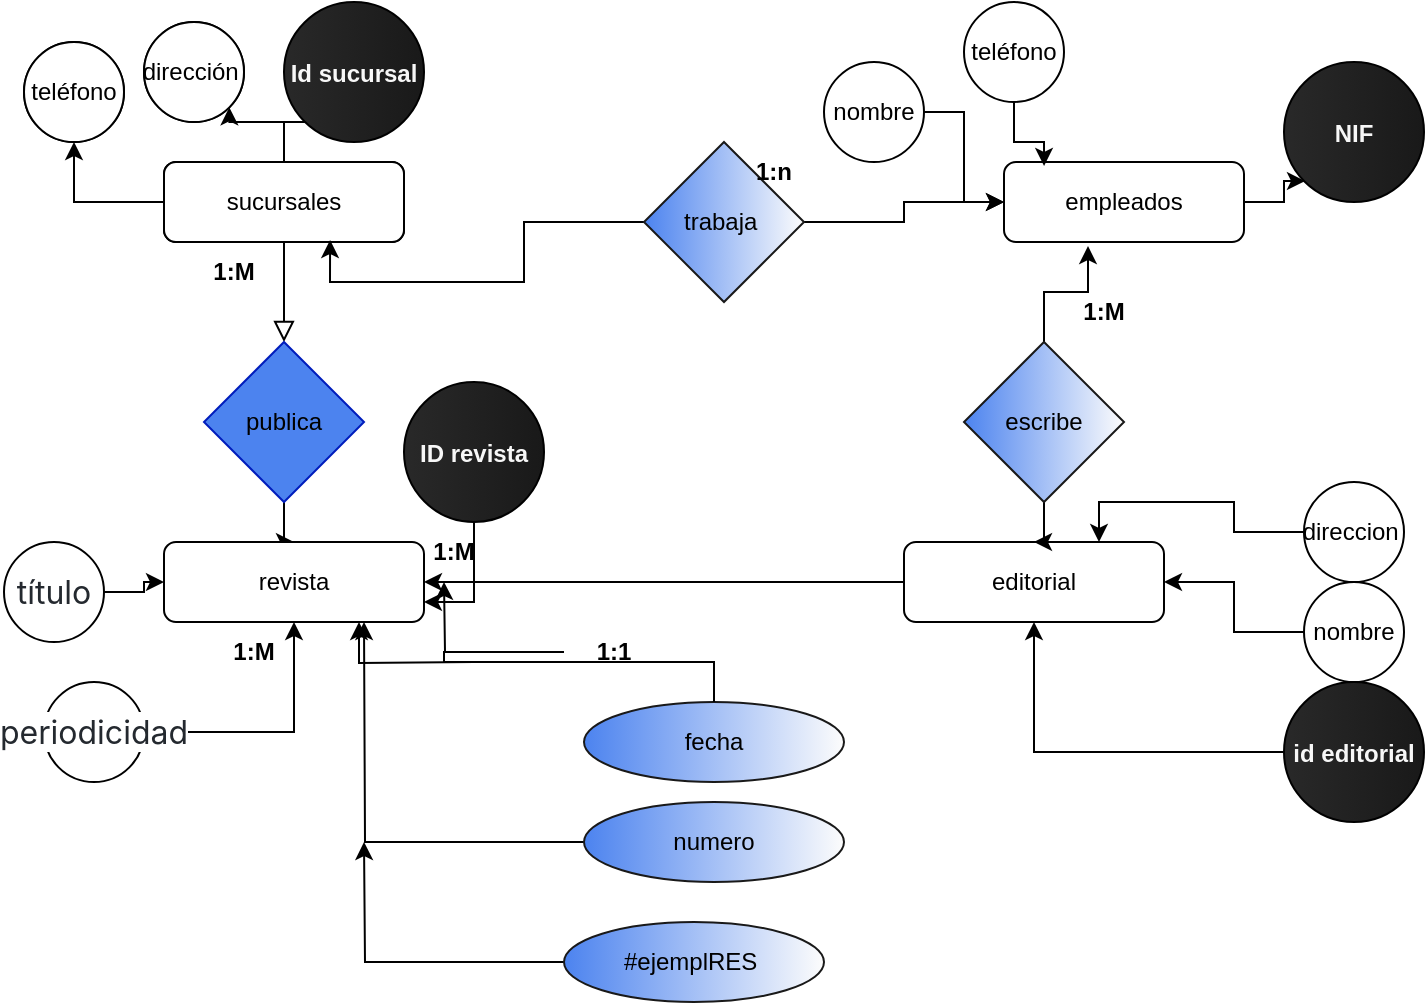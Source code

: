 <mxfile version="18.1.3" type="github">
  <diagram id="C5RBs43oDa-KdzZeNtuy" name="Page-1">
    <mxGraphModel dx="1422" dy="794" grid="1" gridSize="10" guides="1" tooltips="1" connect="1" arrows="1" fold="1" page="1" pageScale="1" pageWidth="827" pageHeight="1169" math="0" shadow="0">
      <root>
        <mxCell id="WIyWlLk6GJQsqaUBKTNV-0" />
        <mxCell id="WIyWlLk6GJQsqaUBKTNV-1" parent="WIyWlLk6GJQsqaUBKTNV-0" />
        <mxCell id="WIyWlLk6GJQsqaUBKTNV-2" value="" style="rounded=0;html=1;jettySize=auto;orthogonalLoop=1;fontSize=11;endArrow=block;endFill=0;endSize=8;strokeWidth=1;shadow=0;labelBackgroundColor=none;edgeStyle=orthogonalEdgeStyle;" parent="WIyWlLk6GJQsqaUBKTNV-1" source="WIyWlLk6GJQsqaUBKTNV-3" edge="1">
          <mxGeometry relative="1" as="geometry">
            <mxPoint x="220" y="170" as="targetPoint" />
          </mxGeometry>
        </mxCell>
        <mxCell id="QoUBXlQSbvnvLJ7Mb3NI-2" style="edgeStyle=orthogonalEdgeStyle;rounded=0;orthogonalLoop=1;jettySize=auto;html=1;entryX=0.5;entryY=1;entryDx=0;entryDy=0;entryPerimeter=0;" edge="1" parent="WIyWlLk6GJQsqaUBKTNV-1" source="WIyWlLk6GJQsqaUBKTNV-3" target="QoUBXlQSbvnvLJ7Mb3NI-1">
          <mxGeometry relative="1" as="geometry" />
        </mxCell>
        <mxCell id="QoUBXlQSbvnvLJ7Mb3NI-12" style="edgeStyle=orthogonalEdgeStyle;rounded=0;orthogonalLoop=1;jettySize=auto;html=1;entryX=0.5;entryY=1;entryDx=0;entryDy=0;fontColor=#F7F7F7;" edge="1" parent="WIyWlLk6GJQsqaUBKTNV-1" source="WIyWlLk6GJQsqaUBKTNV-3" target="QoUBXlQSbvnvLJ7Mb3NI-7">
          <mxGeometry relative="1" as="geometry" />
        </mxCell>
        <mxCell id="QoUBXlQSbvnvLJ7Mb3NI-13" style="edgeStyle=orthogonalEdgeStyle;rounded=0;orthogonalLoop=1;jettySize=auto;html=1;entryX=1;entryY=1;entryDx=0;entryDy=0;fontColor=#F7F7F7;" edge="1" parent="WIyWlLk6GJQsqaUBKTNV-1" source="WIyWlLk6GJQsqaUBKTNV-3" target="QoUBXlQSbvnvLJ7Mb3NI-0">
          <mxGeometry relative="1" as="geometry" />
        </mxCell>
        <mxCell id="WIyWlLk6GJQsqaUBKTNV-3" value="sucursales" style="rounded=1;whiteSpace=wrap;html=1;fontSize=12;glass=0;strokeWidth=1;shadow=0;" parent="WIyWlLk6GJQsqaUBKTNV-1" vertex="1">
          <mxGeometry x="160" y="80" width="120" height="40" as="geometry" />
        </mxCell>
        <mxCell id="QoUBXlQSbvnvLJ7Mb3NI-0" value="dirección&amp;nbsp;" style="ellipse;whiteSpace=wrap;html=1;aspect=fixed;" vertex="1" parent="WIyWlLk6GJQsqaUBKTNV-1">
          <mxGeometry x="150" y="10" width="50" height="50" as="geometry" />
        </mxCell>
        <object label="Id sucursal" domicilio="" id="QoUBXlQSbvnvLJ7Mb3NI-1">
          <mxCell style="ellipse;blackSpace=wrap;html=0;aspect=fixed;points=[[0,0.5,0,0,0],[0.15,0.15,0,0,0],[0.15,0.85,0,0,0],[0.5,0,0,0,0],[0.5,1,0,0,0],[0.85,0.15,0,0,0],[0.85,0.85,0,0,0],[1,0.5,0,0,0]];fillColor=#292929;fontStyle=1;gradientColor=#191919;gradientDirection=east;fontColor=#F7F7F7;" vertex="1" parent="WIyWlLk6GJQsqaUBKTNV-1">
            <mxGeometry x="220" width="70" height="70" as="geometry" />
          </mxCell>
        </object>
        <mxCell id="QoUBXlQSbvnvLJ7Mb3NI-7" value="teléfono" style="ellipse;whiteSpace=wrap;html=1;aspect=fixed;" vertex="1" parent="WIyWlLk6GJQsqaUBKTNV-1">
          <mxGeometry x="90" y="20" width="50" height="50" as="geometry" />
        </mxCell>
        <mxCell id="QoUBXlQSbvnvLJ7Mb3NI-61" style="edgeStyle=orthogonalEdgeStyle;rounded=0;orthogonalLoop=1;jettySize=auto;html=1;fontColor=#000000;" edge="1" parent="WIyWlLk6GJQsqaUBKTNV-1" source="QoUBXlQSbvnvLJ7Mb3NI-14" target="QoUBXlQSbvnvLJ7Mb3NI-38">
          <mxGeometry relative="1" as="geometry" />
        </mxCell>
        <mxCell id="QoUBXlQSbvnvLJ7Mb3NI-14" value="&lt;font color=&quot;#000000&quot;&gt;publica&lt;/font&gt;" style="rhombus;whiteSpace=wrap;html=1;fontColor=#ffffff;strokeColor=#001DBC;fillColor=#4C83EF;gradientDirection=east;" vertex="1" parent="WIyWlLk6GJQsqaUBKTNV-1">
          <mxGeometry x="180" y="170" width="80" height="80" as="geometry" />
        </mxCell>
        <mxCell id="QoUBXlQSbvnvLJ7Mb3NI-15" value="sucursales" style="rounded=1;whiteSpace=wrap;html=1;fontSize=12;glass=0;strokeWidth=1;shadow=0;" vertex="1" parent="WIyWlLk6GJQsqaUBKTNV-1">
          <mxGeometry x="160" y="80" width="120" height="40" as="geometry" />
        </mxCell>
        <mxCell id="QoUBXlQSbvnvLJ7Mb3NI-16" value="teléfono" style="ellipse;whiteSpace=wrap;html=1;aspect=fixed;" vertex="1" parent="WIyWlLk6GJQsqaUBKTNV-1">
          <mxGeometry x="90" y="20" width="50" height="50" as="geometry" />
        </mxCell>
        <mxCell id="QoUBXlQSbvnvLJ7Mb3NI-17" value="dirección&amp;nbsp;" style="ellipse;whiteSpace=wrap;html=1;aspect=fixed;" vertex="1" parent="WIyWlLk6GJQsqaUBKTNV-1">
          <mxGeometry x="150" y="10" width="50" height="50" as="geometry" />
        </mxCell>
        <mxCell id="QoUBXlQSbvnvLJ7Mb3NI-22" style="edgeStyle=orthogonalEdgeStyle;rounded=0;orthogonalLoop=1;jettySize=auto;html=1;entryX=0.15;entryY=0.85;entryDx=0;entryDy=0;entryPerimeter=0;fontColor=#F7F7F7;" edge="1" parent="WIyWlLk6GJQsqaUBKTNV-1" source="QoUBXlQSbvnvLJ7Mb3NI-18" target="QoUBXlQSbvnvLJ7Mb3NI-21">
          <mxGeometry relative="1" as="geometry" />
        </mxCell>
        <mxCell id="QoUBXlQSbvnvLJ7Mb3NI-18" value="empleados" style="rounded=1;whiteSpace=wrap;html=1;fontSize=12;glass=0;strokeWidth=1;shadow=0;" vertex="1" parent="WIyWlLk6GJQsqaUBKTNV-1">
          <mxGeometry x="580" y="80" width="120" height="40" as="geometry" />
        </mxCell>
        <mxCell id="QoUBXlQSbvnvLJ7Mb3NI-55" style="edgeStyle=orthogonalEdgeStyle;rounded=0;orthogonalLoop=1;jettySize=auto;html=1;entryX=0.167;entryY=0.05;entryDx=0;entryDy=0;entryPerimeter=0;fontColor=#000000;" edge="1" parent="WIyWlLk6GJQsqaUBKTNV-1" source="QoUBXlQSbvnvLJ7Mb3NI-19" target="QoUBXlQSbvnvLJ7Mb3NI-18">
          <mxGeometry relative="1" as="geometry" />
        </mxCell>
        <mxCell id="QoUBXlQSbvnvLJ7Mb3NI-19" value="teléfono" style="ellipse;whiteSpace=wrap;html=1;aspect=fixed;" vertex="1" parent="WIyWlLk6GJQsqaUBKTNV-1">
          <mxGeometry x="560" width="50" height="50" as="geometry" />
        </mxCell>
        <mxCell id="QoUBXlQSbvnvLJ7Mb3NI-39" style="edgeStyle=orthogonalEdgeStyle;rounded=0;orthogonalLoop=1;jettySize=auto;html=1;fontColor=#000000;" edge="1" parent="WIyWlLk6GJQsqaUBKTNV-1" source="QoUBXlQSbvnvLJ7Mb3NI-20" target="QoUBXlQSbvnvLJ7Mb3NI-18">
          <mxGeometry relative="1" as="geometry" />
        </mxCell>
        <mxCell id="QoUBXlQSbvnvLJ7Mb3NI-20" value="nombre" style="ellipse;whiteSpace=wrap;html=1;aspect=fixed;" vertex="1" parent="WIyWlLk6GJQsqaUBKTNV-1">
          <mxGeometry x="490" y="30" width="50" height="50" as="geometry" />
        </mxCell>
        <object label="NIF" domicilio="" id="QoUBXlQSbvnvLJ7Mb3NI-21">
          <mxCell style="ellipse;blackSpace=wrap;html=0;aspect=fixed;points=[[0,0.5,0,0,0],[0.15,0.15,0,0,0],[0.15,0.85,0,0,0],[0.5,0,0,0,0],[0.5,1,0,0,0],[0.85,0.15,0,0,0],[0.85,0.85,0,0,0],[1,0.5,0,0,0]];fillColor=#292929;fontStyle=1;gradientColor=#191919;gradientDirection=east;fontColor=#F7F7F7;" vertex="1" parent="WIyWlLk6GJQsqaUBKTNV-1">
            <mxGeometry x="720" y="30" width="70" height="70" as="geometry" />
          </mxCell>
        </object>
        <mxCell id="QoUBXlQSbvnvLJ7Mb3NI-58" style="edgeStyle=orthogonalEdgeStyle;rounded=0;orthogonalLoop=1;jettySize=auto;html=1;entryX=0.75;entryY=0;entryDx=0;entryDy=0;fontColor=#000000;" edge="1" parent="WIyWlLk6GJQsqaUBKTNV-1" source="QoUBXlQSbvnvLJ7Mb3NI-27" target="QoUBXlQSbvnvLJ7Mb3NI-29">
          <mxGeometry relative="1" as="geometry" />
        </mxCell>
        <mxCell id="QoUBXlQSbvnvLJ7Mb3NI-27" value="direccion&amp;nbsp;" style="ellipse;whiteSpace=wrap;html=1;aspect=fixed;" vertex="1" parent="WIyWlLk6GJQsqaUBKTNV-1">
          <mxGeometry x="730" y="240" width="50" height="50" as="geometry" />
        </mxCell>
        <mxCell id="QoUBXlQSbvnvLJ7Mb3NI-36" style="edgeStyle=orthogonalEdgeStyle;rounded=0;orthogonalLoop=1;jettySize=auto;html=1;fontColor=#000000;" edge="1" parent="WIyWlLk6GJQsqaUBKTNV-1" source="QoUBXlQSbvnvLJ7Mb3NI-28" target="QoUBXlQSbvnvLJ7Mb3NI-29">
          <mxGeometry relative="1" as="geometry" />
        </mxCell>
        <mxCell id="QoUBXlQSbvnvLJ7Mb3NI-28" value="nombre" style="ellipse;whiteSpace=wrap;html=1;aspect=fixed;" vertex="1" parent="WIyWlLk6GJQsqaUBKTNV-1">
          <mxGeometry x="730" y="290" width="50" height="50" as="geometry" />
        </mxCell>
        <mxCell id="QoUBXlQSbvnvLJ7Mb3NI-62" style="edgeStyle=orthogonalEdgeStyle;rounded=0;orthogonalLoop=1;jettySize=auto;html=1;fontColor=#000000;" edge="1" parent="WIyWlLk6GJQsqaUBKTNV-1" source="QoUBXlQSbvnvLJ7Mb3NI-29">
          <mxGeometry relative="1" as="geometry">
            <mxPoint x="290" y="290" as="targetPoint" />
          </mxGeometry>
        </mxCell>
        <mxCell id="QoUBXlQSbvnvLJ7Mb3NI-29" value="editorial" style="rounded=1;whiteSpace=wrap;html=1;fontSize=12;glass=0;strokeWidth=1;shadow=0;" vertex="1" parent="WIyWlLk6GJQsqaUBKTNV-1">
          <mxGeometry x="530" y="270" width="130" height="40" as="geometry" />
        </mxCell>
        <mxCell id="QoUBXlQSbvnvLJ7Mb3NI-53" style="edgeStyle=orthogonalEdgeStyle;rounded=0;orthogonalLoop=1;jettySize=auto;html=1;entryX=0.692;entryY=0.975;entryDx=0;entryDy=0;entryPerimeter=0;fontColor=#000000;" edge="1" parent="WIyWlLk6GJQsqaUBKTNV-1" source="QoUBXlQSbvnvLJ7Mb3NI-32" target="QoUBXlQSbvnvLJ7Mb3NI-15">
          <mxGeometry relative="1" as="geometry" />
        </mxCell>
        <mxCell id="QoUBXlQSbvnvLJ7Mb3NI-54" style="edgeStyle=orthogonalEdgeStyle;rounded=0;orthogonalLoop=1;jettySize=auto;html=1;fontColor=#000000;" edge="1" parent="WIyWlLk6GJQsqaUBKTNV-1" source="QoUBXlQSbvnvLJ7Mb3NI-32" target="QoUBXlQSbvnvLJ7Mb3NI-18">
          <mxGeometry relative="1" as="geometry" />
        </mxCell>
        <mxCell id="QoUBXlQSbvnvLJ7Mb3NI-32" value="trabaja&amp;nbsp;" style="rhombus;whiteSpace=wrap;html=1;fontColor=#000000;strokeColor=#191919;fillColor=#4C83EF;gradientColor=#FCFCFC;gradientDirection=east;" vertex="1" parent="WIyWlLk6GJQsqaUBKTNV-1">
          <mxGeometry x="400" y="70" width="80" height="80" as="geometry" />
        </mxCell>
        <mxCell id="QoUBXlQSbvnvLJ7Mb3NI-59" style="edgeStyle=orthogonalEdgeStyle;rounded=0;orthogonalLoop=1;jettySize=auto;html=1;fontColor=#000000;" edge="1" parent="WIyWlLk6GJQsqaUBKTNV-1" source="QoUBXlQSbvnvLJ7Mb3NI-33" target="QoUBXlQSbvnvLJ7Mb3NI-29">
          <mxGeometry relative="1" as="geometry" />
        </mxCell>
        <mxCell id="QoUBXlQSbvnvLJ7Mb3NI-60" style="edgeStyle=orthogonalEdgeStyle;rounded=0;orthogonalLoop=1;jettySize=auto;html=1;entryX=0.35;entryY=1.05;entryDx=0;entryDy=0;entryPerimeter=0;fontColor=#000000;" edge="1" parent="WIyWlLk6GJQsqaUBKTNV-1" source="QoUBXlQSbvnvLJ7Mb3NI-33" target="QoUBXlQSbvnvLJ7Mb3NI-18">
          <mxGeometry relative="1" as="geometry" />
        </mxCell>
        <mxCell id="QoUBXlQSbvnvLJ7Mb3NI-33" value="escribe" style="rhombus;whiteSpace=wrap;html=1;fontColor=#000000;strokeColor=#191919;fillColor=#4C83EF;gradientColor=#FCFCFC;gradientDirection=east;" vertex="1" parent="WIyWlLk6GJQsqaUBKTNV-1">
          <mxGeometry x="560" y="170" width="80" height="80" as="geometry" />
        </mxCell>
        <mxCell id="QoUBXlQSbvnvLJ7Mb3NI-38" value="revista" style="rounded=1;whiteSpace=wrap;html=1;fontSize=12;glass=0;strokeWidth=1;shadow=0;" vertex="1" parent="WIyWlLk6GJQsqaUBKTNV-1">
          <mxGeometry x="160" y="270" width="130" height="40" as="geometry" />
        </mxCell>
        <mxCell id="QoUBXlQSbvnvLJ7Mb3NI-48" style="edgeStyle=orthogonalEdgeStyle;rounded=0;orthogonalLoop=1;jettySize=auto;html=1;fontColor=#000000;" edge="1" parent="WIyWlLk6GJQsqaUBKTNV-1" source="QoUBXlQSbvnvLJ7Mb3NI-41" target="QoUBXlQSbvnvLJ7Mb3NI-38">
          <mxGeometry relative="1" as="geometry" />
        </mxCell>
        <mxCell id="QoUBXlQSbvnvLJ7Mb3NI-41" value="&lt;span style=&quot;color: rgb(36, 41, 47); font-family: -apple-system, BlinkMacSystemFont, &amp;quot;Segoe UI&amp;quot;, Helvetica, Arial, sans-serif, &amp;quot;Apple Color Emoji&amp;quot;, &amp;quot;Segoe UI Emoji&amp;quot;; font-size: 16px; text-align: start; background-color: rgb(255, 255, 255);&quot;&gt;título&lt;/span&gt;" style="ellipse;whiteSpace=wrap;html=1;aspect=fixed;" vertex="1" parent="WIyWlLk6GJQsqaUBKTNV-1">
          <mxGeometry x="80" y="270" width="50" height="50" as="geometry" />
        </mxCell>
        <mxCell id="QoUBXlQSbvnvLJ7Mb3NI-57" style="edgeStyle=orthogonalEdgeStyle;rounded=0;orthogonalLoop=1;jettySize=auto;html=1;entryX=0.75;entryY=1;entryDx=0;entryDy=0;fontColor=#000000;" edge="1" parent="WIyWlLk6GJQsqaUBKTNV-1" target="QoUBXlQSbvnvLJ7Mb3NI-38">
          <mxGeometry relative="1" as="geometry">
            <mxPoint x="315" y="330" as="sourcePoint" />
          </mxGeometry>
        </mxCell>
        <mxCell id="QoUBXlQSbvnvLJ7Mb3NI-46" style="edgeStyle=orthogonalEdgeStyle;rounded=0;orthogonalLoop=1;jettySize=auto;html=1;fontColor=#000000;" edge="1" parent="WIyWlLk6GJQsqaUBKTNV-1" source="QoUBXlQSbvnvLJ7Mb3NI-43" target="QoUBXlQSbvnvLJ7Mb3NI-38">
          <mxGeometry relative="1" as="geometry" />
        </mxCell>
        <mxCell id="QoUBXlQSbvnvLJ7Mb3NI-43" value="&lt;span style=&quot;color: rgb(36, 41, 47); font-family: -apple-system, BlinkMacSystemFont, &amp;quot;Segoe UI&amp;quot;, Helvetica, Arial, sans-serif, &amp;quot;Apple Color Emoji&amp;quot;, &amp;quot;Segoe UI Emoji&amp;quot;; font-size: 16px; text-align: start; background-color: rgb(255, 255, 255);&quot;&gt;periodicidad&lt;/span&gt;" style="ellipse;whiteSpace=wrap;html=1;aspect=fixed;" vertex="1" parent="WIyWlLk6GJQsqaUBKTNV-1">
          <mxGeometry x="100" y="340" width="50" height="50" as="geometry" />
        </mxCell>
        <mxCell id="QoUBXlQSbvnvLJ7Mb3NI-51" style="edgeStyle=orthogonalEdgeStyle;rounded=0;orthogonalLoop=1;jettySize=auto;html=1;entryX=1;entryY=0.75;entryDx=0;entryDy=0;fontColor=#000000;" edge="1" parent="WIyWlLk6GJQsqaUBKTNV-1" source="QoUBXlQSbvnvLJ7Mb3NI-45" target="QoUBXlQSbvnvLJ7Mb3NI-38">
          <mxGeometry relative="1" as="geometry" />
        </mxCell>
        <object label="ID revista" domicilio="" id="QoUBXlQSbvnvLJ7Mb3NI-45">
          <mxCell style="ellipse;blackSpace=wrap;html=0;aspect=fixed;points=[[0,0.5,0,0,0],[0.15,0.15,0,0,0],[0.15,0.85,0,0,0],[0.5,0,0,0,0],[0.5,1,0,0,0],[0.85,0.15,0,0,0],[0.85,0.85,0,0,0],[1,0.5,0,0,0]];fillColor=#292929;fontStyle=1;gradientColor=#191919;gradientDirection=east;fontColor=#F7F7F7;" vertex="1" parent="WIyWlLk6GJQsqaUBKTNV-1">
            <mxGeometry x="280" y="190" width="70" height="70" as="geometry" />
          </mxCell>
        </object>
        <mxCell id="QoUBXlQSbvnvLJ7Mb3NI-56" style="edgeStyle=orthogonalEdgeStyle;rounded=0;orthogonalLoop=1;jettySize=auto;html=1;fontColor=#000000;" edge="1" parent="WIyWlLk6GJQsqaUBKTNV-1" source="QoUBXlQSbvnvLJ7Mb3NI-52" target="QoUBXlQSbvnvLJ7Mb3NI-29">
          <mxGeometry relative="1" as="geometry" />
        </mxCell>
        <object label="id editorial" domicilio="" id="QoUBXlQSbvnvLJ7Mb3NI-52">
          <mxCell style="ellipse;blackSpace=wrap;html=0;aspect=fixed;points=[[0,0.5,0,0,0],[0.15,0.15,0,0,0],[0.15,0.85,0,0,0],[0.5,0,0,0,0],[0.5,1,0,0,0],[0.85,0.15,0,0,0],[0.85,0.85,0,0,0],[1,0.5,0,0,0]];fillColor=#292929;fontStyle=1;gradientColor=#191919;gradientDirection=east;fontColor=#F7F7F7;" vertex="1" parent="WIyWlLk6GJQsqaUBKTNV-1">
            <mxGeometry x="720" y="340" width="70" height="70" as="geometry" />
          </mxCell>
        </object>
        <mxCell id="QoUBXlQSbvnvLJ7Mb3NI-67" style="edgeStyle=orthogonalEdgeStyle;rounded=0;orthogonalLoop=1;jettySize=auto;html=1;fontColor=#000000;startArrow=none;" edge="1" parent="WIyWlLk6GJQsqaUBKTNV-1" source="QoUBXlQSbvnvLJ7Mb3NI-84">
          <mxGeometry relative="1" as="geometry">
            <mxPoint x="300" y="290" as="targetPoint" />
            <Array as="points" />
          </mxGeometry>
        </mxCell>
        <mxCell id="QoUBXlQSbvnvLJ7Mb3NI-63" value="fecha" style="ellipse;whiteSpace=wrap;html=1;fontColor=#000000;strokeColor=#191919;fillColor=#4C83EF;gradientColor=#FCFCFC;gradientDirection=east;" vertex="1" parent="WIyWlLk6GJQsqaUBKTNV-1">
          <mxGeometry x="370" y="350" width="130" height="40" as="geometry" />
        </mxCell>
        <mxCell id="QoUBXlQSbvnvLJ7Mb3NI-82" style="edgeStyle=orthogonalEdgeStyle;rounded=0;orthogonalLoop=1;jettySize=auto;html=1;fontColor=#000000;" edge="1" parent="WIyWlLk6GJQsqaUBKTNV-1" source="QoUBXlQSbvnvLJ7Mb3NI-64">
          <mxGeometry relative="1" as="geometry">
            <mxPoint x="260" y="310" as="targetPoint" />
          </mxGeometry>
        </mxCell>
        <mxCell id="QoUBXlQSbvnvLJ7Mb3NI-64" value="numero" style="ellipse;whiteSpace=wrap;html=1;fontColor=#000000;strokeColor=#191919;fillColor=#4C83EF;gradientColor=#FCFCFC;gradientDirection=east;" vertex="1" parent="WIyWlLk6GJQsqaUBKTNV-1">
          <mxGeometry x="370" y="400" width="130" height="40" as="geometry" />
        </mxCell>
        <mxCell id="QoUBXlQSbvnvLJ7Mb3NI-83" style="edgeStyle=orthogonalEdgeStyle;rounded=0;orthogonalLoop=1;jettySize=auto;html=1;fontColor=#000000;" edge="1" parent="WIyWlLk6GJQsqaUBKTNV-1" source="QoUBXlQSbvnvLJ7Mb3NI-66">
          <mxGeometry relative="1" as="geometry">
            <mxPoint x="260" y="420" as="targetPoint" />
          </mxGeometry>
        </mxCell>
        <mxCell id="QoUBXlQSbvnvLJ7Mb3NI-66" value="#ejemplRES&amp;nbsp;" style="ellipse;whiteSpace=wrap;html=1;fontColor=#000000;strokeColor=#191919;fillColor=#4C83EF;gradientColor=#FCFCFC;gradientDirection=east;" vertex="1" parent="WIyWlLk6GJQsqaUBKTNV-1">
          <mxGeometry x="360" y="460" width="130" height="40" as="geometry" />
        </mxCell>
        <mxCell id="QoUBXlQSbvnvLJ7Mb3NI-75" value="&lt;b&gt;1:M&lt;/b&gt;" style="text;html=1;strokeColor=none;fillColor=none;align=center;verticalAlign=middle;whiteSpace=wrap;rounded=0;fontColor=#000000;" vertex="1" parent="WIyWlLk6GJQsqaUBKTNV-1">
          <mxGeometry x="600" y="140" width="60" height="30" as="geometry" />
        </mxCell>
        <mxCell id="QoUBXlQSbvnvLJ7Mb3NI-77" value="&lt;b&gt;1:M&lt;/b&gt;" style="text;html=1;strokeColor=none;fillColor=none;align=center;verticalAlign=middle;whiteSpace=wrap;rounded=0;fontColor=#000000;" vertex="1" parent="WIyWlLk6GJQsqaUBKTNV-1">
          <mxGeometry x="170" y="120" width="50" height="30" as="geometry" />
        </mxCell>
        <mxCell id="QoUBXlQSbvnvLJ7Mb3NI-78" value="&lt;b&gt;1:M&lt;/b&gt;" style="text;html=1;strokeColor=none;fillColor=none;align=center;verticalAlign=middle;whiteSpace=wrap;rounded=0;fontColor=#000000;" vertex="1" parent="WIyWlLk6GJQsqaUBKTNV-1">
          <mxGeometry x="180" y="310" width="50" height="30" as="geometry" />
        </mxCell>
        <mxCell id="QoUBXlQSbvnvLJ7Mb3NI-79" value="&lt;b&gt;1:M&lt;/b&gt;" style="text;html=1;strokeColor=none;fillColor=none;align=center;verticalAlign=middle;whiteSpace=wrap;rounded=0;fontColor=#000000;" vertex="1" parent="WIyWlLk6GJQsqaUBKTNV-1">
          <mxGeometry x="280" y="260" width="50" height="30" as="geometry" />
        </mxCell>
        <mxCell id="QoUBXlQSbvnvLJ7Mb3NI-80" value="&lt;b&gt;1:n&lt;/b&gt;" style="text;html=1;strokeColor=none;fillColor=none;align=center;verticalAlign=middle;whiteSpace=wrap;rounded=0;fontColor=#000000;" vertex="1" parent="WIyWlLk6GJQsqaUBKTNV-1">
          <mxGeometry x="440" y="70" width="50" height="30" as="geometry" />
        </mxCell>
        <mxCell id="QoUBXlQSbvnvLJ7Mb3NI-84" value="&lt;b&gt;1:1&lt;/b&gt;" style="text;html=1;strokeColor=none;fillColor=none;align=center;verticalAlign=middle;whiteSpace=wrap;rounded=0;fontColor=#000000;" vertex="1" parent="WIyWlLk6GJQsqaUBKTNV-1">
          <mxGeometry x="360" y="310" width="50" height="30" as="geometry" />
        </mxCell>
        <mxCell id="QoUBXlQSbvnvLJ7Mb3NI-85" value="" style="edgeStyle=orthogonalEdgeStyle;rounded=0;orthogonalLoop=1;jettySize=auto;html=1;fontColor=#000000;endArrow=none;" edge="1" parent="WIyWlLk6GJQsqaUBKTNV-1" source="QoUBXlQSbvnvLJ7Mb3NI-63" target="QoUBXlQSbvnvLJ7Mb3NI-84">
          <mxGeometry relative="1" as="geometry">
            <mxPoint x="300" y="290" as="targetPoint" />
            <mxPoint x="435" y="350" as="sourcePoint" />
            <Array as="points">
              <mxPoint x="435" y="330" />
              <mxPoint x="300" y="330" />
            </Array>
          </mxGeometry>
        </mxCell>
      </root>
    </mxGraphModel>
  </diagram>
</mxfile>
